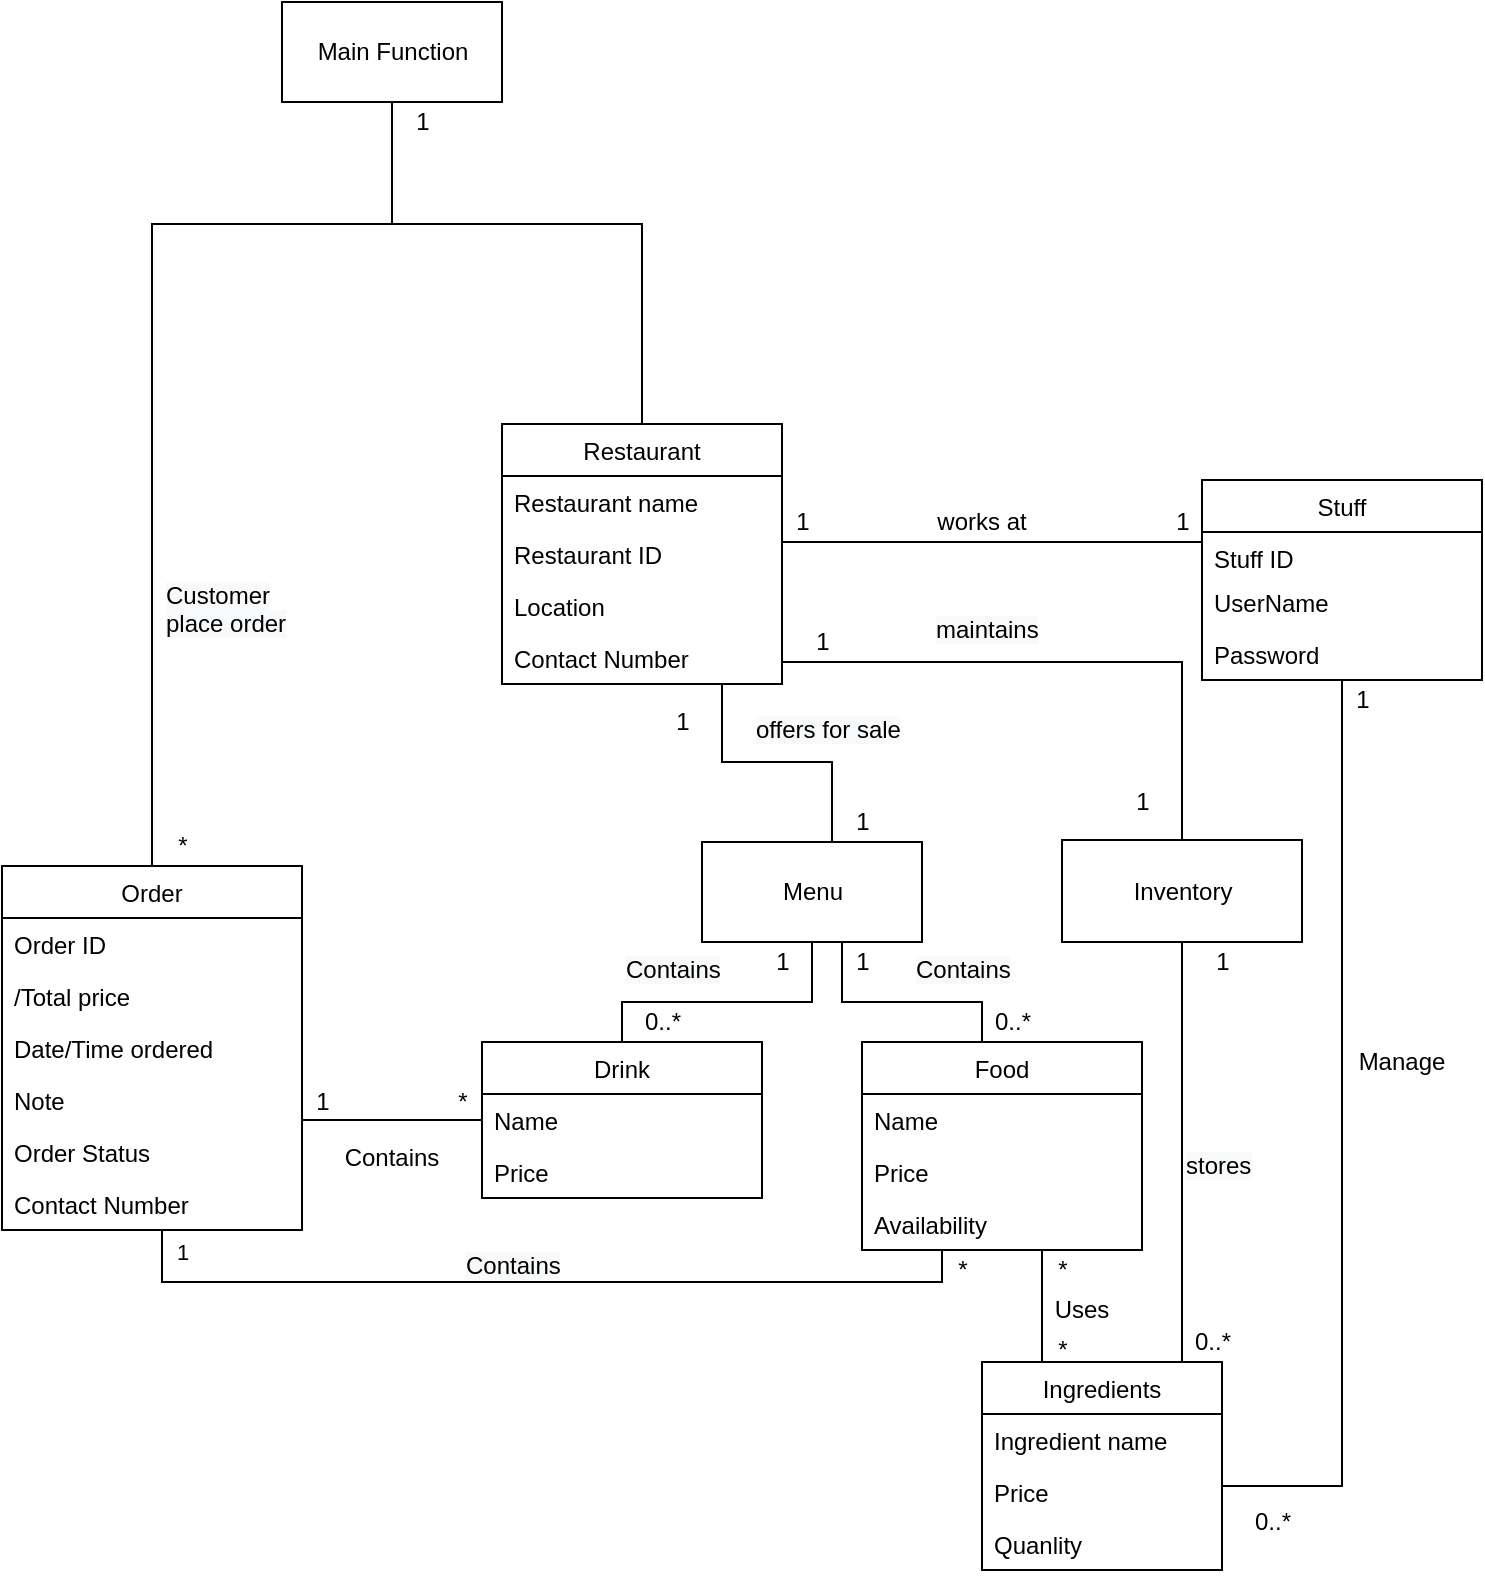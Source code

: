 <mxfile version="13.9.9" type="device"><diagram id="S2ypeOvvycpNAgAjA3mA" name="Page-1"><mxGraphModel dx="1422" dy="814" grid="1" gridSize="10" guides="1" tooltips="1" connect="1" arrows="1" fold="1" page="1" pageScale="1" pageWidth="827" pageHeight="1169" math="0" shadow="0"><root><mxCell id="0"/><mxCell id="1" parent="0"/><mxCell id="KycJKE3FsNJFsC_Osg_b-11" style="edgeStyle=orthogonalEdgeStyle;rounded=0;orthogonalLoop=1;jettySize=auto;html=1;endArrow=none;endFill=0;" parent="1" source="vUMNLVF5anmC9w9eSEwW-13" target="vUMNLVF5anmC9w9eSEwW-54" edge="1"><mxGeometry relative="1" as="geometry"><Array as="points"><mxPoint x="210" y="729"/><mxPoint x="210" y="729"/></Array></mxGeometry></mxCell><mxCell id="KycJKE3FsNJFsC_Osg_b-12" style="edgeStyle=orthogonalEdgeStyle;rounded=0;orthogonalLoop=1;jettySize=auto;html=1;endArrow=none;endFill=0;" parent="1" source="vUMNLVF5anmC9w9eSEwW-13" target="vUMNLVF5anmC9w9eSEwW-41" edge="1"><mxGeometry relative="1" as="geometry"><Array as="points"><mxPoint x="110" y="810"/><mxPoint x="500" y="810"/></Array></mxGeometry></mxCell><mxCell id="KycJKE3FsNJFsC_Osg_b-40" value="1" style="edgeLabel;html=1;align=center;verticalAlign=middle;resizable=0;points=[];" parent="KycJKE3FsNJFsC_Osg_b-12" vertex="1" connectable="0"><mxGeometry x="-0.957" relative="1" as="geometry"><mxPoint x="9.97" y="1.03" as="offset"/></mxGeometry></mxCell><mxCell id="vUMNLVF5anmC9w9eSEwW-13" value="Order" style="swimlane;fontStyle=0;childLayout=stackLayout;horizontal=1;startSize=26;fillColor=none;horizontalStack=0;resizeParent=1;resizeParentMax=0;resizeLast=0;collapsible=1;marginBottom=0;" parent="1" vertex="1"><mxGeometry x="30" y="602" width="150" height="182" as="geometry"/></mxCell><mxCell id="vUMNLVF5anmC9w9eSEwW-14" value="Order ID" style="text;strokeColor=none;fillColor=none;align=left;verticalAlign=top;spacingLeft=4;spacingRight=4;overflow=hidden;rotatable=0;points=[[0,0.5],[1,0.5]];portConstraint=eastwest;" parent="vUMNLVF5anmC9w9eSEwW-13" vertex="1"><mxGeometry y="26" width="150" height="26" as="geometry"/></mxCell><mxCell id="vUMNLVF5anmC9w9eSEwW-15" value="/Total price" style="text;strokeColor=none;fillColor=none;align=left;verticalAlign=top;spacingLeft=4;spacingRight=4;overflow=hidden;rotatable=0;points=[[0,0.5],[1,0.5]];portConstraint=eastwest;" parent="vUMNLVF5anmC9w9eSEwW-13" vertex="1"><mxGeometry y="52" width="150" height="26" as="geometry"/></mxCell><mxCell id="vUMNLVF5anmC9w9eSEwW-18" value="Date/Time ordered" style="text;strokeColor=none;fillColor=none;align=left;verticalAlign=top;spacingLeft=4;spacingRight=4;overflow=hidden;rotatable=0;points=[[0,0.5],[1,0.5]];portConstraint=eastwest;" parent="vUMNLVF5anmC9w9eSEwW-13" vertex="1"><mxGeometry y="78" width="150" height="26" as="geometry"/></mxCell><mxCell id="KycJKE3FsNJFsC_Osg_b-42" value="Note " style="text;strokeColor=none;fillColor=none;align=left;verticalAlign=top;spacingLeft=4;spacingRight=4;overflow=hidden;rotatable=0;points=[[0,0.5],[1,0.5]];portConstraint=eastwest;" parent="vUMNLVF5anmC9w9eSEwW-13" vertex="1"><mxGeometry y="104" width="150" height="26" as="geometry"/></mxCell><mxCell id="vUMNLVF5anmC9w9eSEwW-20" value="Order Status" style="text;strokeColor=none;fillColor=none;align=left;verticalAlign=top;spacingLeft=4;spacingRight=4;overflow=hidden;rotatable=0;points=[[0,0.5],[1,0.5]];portConstraint=eastwest;" parent="vUMNLVF5anmC9w9eSEwW-13" vertex="1"><mxGeometry y="130" width="150" height="26" as="geometry"/></mxCell><mxCell id="KycJKE3FsNJFsC_Osg_b-13" value="Contact Number" style="text;strokeColor=none;fillColor=none;align=left;verticalAlign=top;spacingLeft=4;spacingRight=4;overflow=hidden;rotatable=0;points=[[0,0.5],[1,0.5]];portConstraint=eastwest;" parent="vUMNLVF5anmC9w9eSEwW-13" vertex="1"><mxGeometry y="156" width="150" height="26" as="geometry"/></mxCell><mxCell id="KycJKE3FsNJFsC_Osg_b-15" style="edgeStyle=orthogonalEdgeStyle;rounded=0;orthogonalLoop=1;jettySize=auto;html=1;endArrow=none;endFill=0;" parent="1" source="vUMNLVF5anmC9w9eSEwW-36" target="vUMNLVF5anmC9w9eSEwW-26" edge="1"><mxGeometry relative="1" as="geometry"><Array as="points"><mxPoint x="700" y="912"/></Array><mxPoint x="800" y="680" as="sourcePoint"/></mxGeometry></mxCell><mxCell id="KycJKE3FsNJFsC_Osg_b-27" style="edgeStyle=orthogonalEdgeStyle;rounded=0;orthogonalLoop=1;jettySize=auto;html=1;entryX=0.5;entryY=1;entryDx=0;entryDy=0;endArrow=none;endFill=0;" parent="1" source="vUMNLVF5anmC9w9eSEwW-13" target="KycJKE3FsNJFsC_Osg_b-18" edge="1"><mxGeometry relative="1" as="geometry"><Array as="points"><mxPoint x="105" y="281"/><mxPoint x="225" y="281"/></Array><mxPoint x="105" y="401.0" as="sourcePoint"/></mxGeometry></mxCell><mxCell id="KycJKE3FsNJFsC_Osg_b-16" style="edgeStyle=orthogonalEdgeStyle;rounded=0;orthogonalLoop=1;jettySize=auto;html=1;endArrow=none;endFill=0;" parent="1" source="vUMNLVF5anmC9w9eSEwW-26" target="vUMNLVF5anmC9w9eSEwW-30" edge="1"><mxGeometry relative="1" as="geometry"><Array as="points"><mxPoint x="570" y="440"/><mxPoint x="570" y="440"/></Array></mxGeometry></mxCell><mxCell id="vUMNLVF5anmC9w9eSEwW-26" value="Stuff" style="swimlane;fontStyle=0;childLayout=stackLayout;horizontal=1;startSize=26;fillColor=none;horizontalStack=0;resizeParent=1;resizeParentMax=0;resizeLast=0;collapsible=1;marginBottom=0;" parent="1" vertex="1"><mxGeometry x="630" y="409" width="140" height="100" as="geometry"/></mxCell><mxCell id="vUMNLVF5anmC9w9eSEwW-27" value="Stuff ID" style="text;strokeColor=none;fillColor=none;align=left;verticalAlign=top;spacingLeft=4;spacingRight=4;overflow=hidden;rotatable=0;points=[[0,0.5],[1,0.5]];portConstraint=eastwest;" parent="vUMNLVF5anmC9w9eSEwW-26" vertex="1"><mxGeometry y="26" width="140" height="22" as="geometry"/></mxCell><mxCell id="9l4VpIScvD9xsvnCj6-5-21" value="UserName" style="text;strokeColor=none;fillColor=none;align=left;verticalAlign=top;spacingLeft=4;spacingRight=4;overflow=hidden;rotatable=0;points=[[0,0.5],[1,0.5]];portConstraint=eastwest;" vertex="1" parent="vUMNLVF5anmC9w9eSEwW-26"><mxGeometry y="48" width="140" height="26" as="geometry"/></mxCell><mxCell id="vUMNLVF5anmC9w9eSEwW-28" value="Password" style="text;strokeColor=none;fillColor=none;align=left;verticalAlign=top;spacingLeft=4;spacingRight=4;overflow=hidden;rotatable=0;points=[[0,0.5],[1,0.5]];portConstraint=eastwest;" parent="vUMNLVF5anmC9w9eSEwW-26" vertex="1"><mxGeometry y="74" width="140" height="26" as="geometry"/></mxCell><mxCell id="vUMNLVF5anmC9w9eSEwW-46" style="edgeStyle=orthogonalEdgeStyle;rounded=0;orthogonalLoop=1;jettySize=auto;html=1;endArrow=none;endFill=0;" parent="1" source="vUMNLVF5anmC9w9eSEwW-30" target="vUMNLVF5anmC9w9eSEwW-35" edge="1"><mxGeometry relative="1" as="geometry"><Array as="points"><mxPoint x="620" y="500"/></Array></mxGeometry></mxCell><mxCell id="vUMNLVF5anmC9w9eSEwW-47" style="edgeStyle=orthogonalEdgeStyle;rounded=0;orthogonalLoop=1;jettySize=auto;html=1;endArrow=none;endFill=0;" parent="1" source="vUMNLVF5anmC9w9eSEwW-30" target="vUMNLVF5anmC9w9eSEwW-40" edge="1"><mxGeometry relative="1" as="geometry"><Array as="points"><mxPoint x="390" y="550"/><mxPoint x="445" y="550"/></Array></mxGeometry></mxCell><mxCell id="KycJKE3FsNJFsC_Osg_b-28" style="edgeStyle=orthogonalEdgeStyle;rounded=0;orthogonalLoop=1;jettySize=auto;html=1;entryX=0.5;entryY=1;entryDx=0;entryDy=0;endArrow=none;endFill=0;" parent="1" source="vUMNLVF5anmC9w9eSEwW-30" target="KycJKE3FsNJFsC_Osg_b-18" edge="1"><mxGeometry relative="1" as="geometry"><Array as="points"><mxPoint x="350" y="281"/><mxPoint x="225" y="281"/></Array></mxGeometry></mxCell><mxCell id="vUMNLVF5anmC9w9eSEwW-30" value="Restaurant" style="swimlane;fontStyle=0;childLayout=stackLayout;horizontal=1;startSize=26;fillColor=none;horizontalStack=0;resizeParent=1;resizeParentMax=0;resizeLast=0;collapsible=1;marginBottom=0;" parent="1" vertex="1"><mxGeometry x="280" y="381" width="140" height="130" as="geometry"/></mxCell><mxCell id="vUMNLVF5anmC9w9eSEwW-31" value="Restaurant name" style="text;strokeColor=none;fillColor=none;align=left;verticalAlign=top;spacingLeft=4;spacingRight=4;overflow=hidden;rotatable=0;points=[[0,0.5],[1,0.5]];portConstraint=eastwest;" parent="vUMNLVF5anmC9w9eSEwW-30" vertex="1"><mxGeometry y="26" width="140" height="26" as="geometry"/></mxCell><mxCell id="vUMNLVF5anmC9w9eSEwW-32" value="Restaurant ID" style="text;strokeColor=none;fillColor=none;align=left;verticalAlign=top;spacingLeft=4;spacingRight=4;overflow=hidden;rotatable=0;points=[[0,0.5],[1,0.5]];portConstraint=eastwest;" parent="vUMNLVF5anmC9w9eSEwW-30" vertex="1"><mxGeometry y="52" width="140" height="26" as="geometry"/></mxCell><mxCell id="vUMNLVF5anmC9w9eSEwW-33" value="Location" style="text;strokeColor=none;fillColor=none;align=left;verticalAlign=top;spacingLeft=4;spacingRight=4;overflow=hidden;rotatable=0;points=[[0,0.5],[1,0.5]];portConstraint=eastwest;" parent="vUMNLVF5anmC9w9eSEwW-30" vertex="1"><mxGeometry y="78" width="140" height="26" as="geometry"/></mxCell><mxCell id="KycJKE3FsNJFsC_Osg_b-1" value="Contact Number" style="text;strokeColor=none;fillColor=none;align=left;verticalAlign=top;spacingLeft=4;spacingRight=4;overflow=hidden;rotatable=0;points=[[0,0.5],[1,0.5]];portConstraint=eastwest;" parent="vUMNLVF5anmC9w9eSEwW-30" vertex="1"><mxGeometry y="104" width="140" height="26" as="geometry"/></mxCell><mxCell id="9l4VpIScvD9xsvnCj6-5-5" style="edgeStyle=orthogonalEdgeStyle;rounded=0;orthogonalLoop=1;jettySize=auto;html=1;endArrow=none;endFill=0;" edge="1" parent="1" source="vUMNLVF5anmC9w9eSEwW-35" target="vUMNLVF5anmC9w9eSEwW-36"><mxGeometry relative="1" as="geometry"><Array as="points"><mxPoint x="620" y="760"/><mxPoint x="620" y="760"/></Array></mxGeometry></mxCell><mxCell id="vUMNLVF5anmC9w9eSEwW-35" value="Inventory" style="html=1;" parent="1" vertex="1"><mxGeometry x="560" y="589" width="120" height="51" as="geometry"/></mxCell><mxCell id="vUMNLVF5anmC9w9eSEwW-36" value="Ingredients" style="swimlane;fontStyle=0;childLayout=stackLayout;horizontal=1;startSize=26;fillColor=none;horizontalStack=0;resizeParent=1;resizeParentMax=0;resizeLast=0;collapsible=1;marginBottom=0;" parent="1" vertex="1"><mxGeometry x="520" y="850" width="120" height="104" as="geometry"/></mxCell><mxCell id="vUMNLVF5anmC9w9eSEwW-37" value="Ingredient name" style="text;strokeColor=none;fillColor=none;align=left;verticalAlign=top;spacingLeft=4;spacingRight=4;overflow=hidden;rotatable=0;points=[[0,0.5],[1,0.5]];portConstraint=eastwest;" parent="vUMNLVF5anmC9w9eSEwW-36" vertex="1"><mxGeometry y="26" width="120" height="26" as="geometry"/></mxCell><mxCell id="vUMNLVF5anmC9w9eSEwW-38" value="Price" style="text;strokeColor=none;fillColor=none;align=left;verticalAlign=top;spacingLeft=4;spacingRight=4;overflow=hidden;rotatable=0;points=[[0,0.5],[1,0.5]];portConstraint=eastwest;" parent="vUMNLVF5anmC9w9eSEwW-36" vertex="1"><mxGeometry y="52" width="120" height="26" as="geometry"/></mxCell><mxCell id="vUMNLVF5anmC9w9eSEwW-39" value="Quanlity" style="text;strokeColor=none;fillColor=none;align=left;verticalAlign=top;spacingLeft=4;spacingRight=4;overflow=hidden;rotatable=0;points=[[0,0.5],[1,0.5]];portConstraint=eastwest;" parent="vUMNLVF5anmC9w9eSEwW-36" vertex="1"><mxGeometry y="78" width="120" height="26" as="geometry"/></mxCell><mxCell id="vUMNLVF5anmC9w9eSEwW-48" style="edgeStyle=orthogonalEdgeStyle;rounded=0;orthogonalLoop=1;jettySize=auto;html=1;endArrow=none;endFill=0;" parent="1" source="vUMNLVF5anmC9w9eSEwW-40" target="vUMNLVF5anmC9w9eSEwW-41" edge="1"><mxGeometry relative="1" as="geometry"><Array as="points"><mxPoint x="450" y="670"/><mxPoint x="520" y="670"/></Array></mxGeometry></mxCell><mxCell id="vUMNLVF5anmC9w9eSEwW-58" style="edgeStyle=orthogonalEdgeStyle;rounded=0;orthogonalLoop=1;jettySize=auto;html=1;endArrow=none;endFill=0;" parent="1" source="vUMNLVF5anmC9w9eSEwW-40" target="vUMNLVF5anmC9w9eSEwW-54" edge="1"><mxGeometry relative="1" as="geometry"><Array as="points"><mxPoint x="435" y="670"/><mxPoint x="340" y="670"/></Array></mxGeometry></mxCell><mxCell id="vUMNLVF5anmC9w9eSEwW-40" value="Menu" style="html=1;" parent="1" vertex="1"><mxGeometry x="380" y="590" width="110" height="50" as="geometry"/></mxCell><mxCell id="vUMNLVF5anmC9w9eSEwW-51" style="edgeStyle=orthogonalEdgeStyle;rounded=0;orthogonalLoop=1;jettySize=auto;html=1;endArrow=none;endFill=0;" parent="1" source="vUMNLVF5anmC9w9eSEwW-41" target="vUMNLVF5anmC9w9eSEwW-36" edge="1"><mxGeometry relative="1" as="geometry"><Array as="points"><mxPoint x="550" y="800"/><mxPoint x="550" y="800"/></Array></mxGeometry></mxCell><mxCell id="vUMNLVF5anmC9w9eSEwW-41" value="Food" style="swimlane;fontStyle=0;childLayout=stackLayout;horizontal=1;startSize=26;fillColor=none;horizontalStack=0;resizeParent=1;resizeParentMax=0;resizeLast=0;collapsible=1;marginBottom=0;" parent="1" vertex="1"><mxGeometry x="460" y="690" width="140" height="104" as="geometry"/></mxCell><mxCell id="vUMNLVF5anmC9w9eSEwW-42" value="Name" style="text;strokeColor=none;fillColor=none;align=left;verticalAlign=top;spacingLeft=4;spacingRight=4;overflow=hidden;rotatable=0;points=[[0,0.5],[1,0.5]];portConstraint=eastwest;" parent="vUMNLVF5anmC9w9eSEwW-41" vertex="1"><mxGeometry y="26" width="140" height="26" as="geometry"/></mxCell><mxCell id="9l4VpIScvD9xsvnCj6-5-22" value="Price" style="text;strokeColor=none;fillColor=none;align=left;verticalAlign=top;spacingLeft=4;spacingRight=4;overflow=hidden;rotatable=0;points=[[0,0.5],[1,0.5]];portConstraint=eastwest;" vertex="1" parent="vUMNLVF5anmC9w9eSEwW-41"><mxGeometry y="52" width="140" height="26" as="geometry"/></mxCell><mxCell id="vUMNLVF5anmC9w9eSEwW-43" value="Availability " style="text;strokeColor=none;fillColor=none;align=left;verticalAlign=top;spacingLeft=4;spacingRight=4;overflow=hidden;rotatable=0;points=[[0,0.5],[1,0.5]];portConstraint=eastwest;" parent="vUMNLVF5anmC9w9eSEwW-41" vertex="1"><mxGeometry y="78" width="140" height="26" as="geometry"/></mxCell><mxCell id="vUMNLVF5anmC9w9eSEwW-54" value="Drink" style="swimlane;fontStyle=0;childLayout=stackLayout;horizontal=1;startSize=26;fillColor=none;horizontalStack=0;resizeParent=1;resizeParentMax=0;resizeLast=0;collapsible=1;marginBottom=0;" parent="1" vertex="1"><mxGeometry x="270" y="690" width="140" height="78" as="geometry"/></mxCell><mxCell id="vUMNLVF5anmC9w9eSEwW-55" value="Name" style="text;strokeColor=none;fillColor=none;align=left;verticalAlign=top;spacingLeft=4;spacingRight=4;overflow=hidden;rotatable=0;points=[[0,0.5],[1,0.5]];portConstraint=eastwest;" parent="vUMNLVF5anmC9w9eSEwW-54" vertex="1"><mxGeometry y="26" width="140" height="26" as="geometry"/></mxCell><mxCell id="vUMNLVF5anmC9w9eSEwW-56" value="Price" style="text;strokeColor=none;fillColor=none;align=left;verticalAlign=top;spacingLeft=4;spacingRight=4;overflow=hidden;rotatable=0;points=[[0,0.5],[1,0.5]];portConstraint=eastwest;" parent="vUMNLVF5anmC9w9eSEwW-54" vertex="1"><mxGeometry y="52" width="140" height="26" as="geometry"/></mxCell><mxCell id="KycJKE3FsNJFsC_Osg_b-18" value="Main Function" style="html=1;" parent="1" vertex="1"><mxGeometry x="170" y="170" width="110" height="50" as="geometry"/></mxCell><mxCell id="KycJKE3FsNJFsC_Osg_b-32" value="1" style="text;html=1;align=center;verticalAlign=middle;resizable=0;points=[];autosize=1;" parent="1" vertex="1"><mxGeometry x="230" y="220" width="20" height="20" as="geometry"/></mxCell><mxCell id="KycJKE3FsNJFsC_Osg_b-37" value="*" style="text;html=1;align=center;verticalAlign=middle;resizable=0;points=[];autosize=1;" parent="1" vertex="1"><mxGeometry x="250" y="710" width="20" height="20" as="geometry"/></mxCell><mxCell id="KycJKE3FsNJFsC_Osg_b-38" value="1" style="text;html=1;align=center;verticalAlign=middle;resizable=0;points=[];autosize=1;" parent="1" vertex="1"><mxGeometry x="180" y="710" width="20" height="20" as="geometry"/></mxCell><mxCell id="KycJKE3FsNJFsC_Osg_b-44" value="*" style="text;html=1;align=center;verticalAlign=middle;resizable=0;points=[];autosize=1;" parent="1" vertex="1"><mxGeometry x="550" y="834" width="20" height="20" as="geometry"/></mxCell><mxCell id="KycJKE3FsNJFsC_Osg_b-47" value="*" style="text;html=1;align=center;verticalAlign=middle;resizable=0;points=[];autosize=1;" parent="1" vertex="1"><mxGeometry x="110" y="582" width="20" height="20" as="geometry"/></mxCell><mxCell id="KycJKE3FsNJFsC_Osg_b-49" value="1" style="text;html=1;align=center;verticalAlign=middle;resizable=0;points=[];autosize=1;" parent="1" vertex="1"><mxGeometry x="420" y="420" width="20" height="20" as="geometry"/></mxCell><mxCell id="KycJKE3FsNJFsC_Osg_b-51" value="1&lt;br&gt;" style="text;html=1;align=center;verticalAlign=middle;resizable=0;points=[];autosize=1;" parent="1" vertex="1"><mxGeometry x="610" y="420" width="20" height="20" as="geometry"/></mxCell><mxCell id="9l4VpIScvD9xsvnCj6-5-10" value="works at" style="text;html=1;strokeColor=none;fillColor=none;align=center;verticalAlign=middle;whiteSpace=wrap;rounded=0;" vertex="1" parent="1"><mxGeometry x="490" y="420" width="60" height="20" as="geometry"/></mxCell><mxCell id="9l4VpIScvD9xsvnCj6-5-11" value="Manage" style="text;html=1;strokeColor=none;fillColor=none;align=center;verticalAlign=middle;whiteSpace=wrap;rounded=0;" vertex="1" parent="1"><mxGeometry x="710" y="690" width="40" height="20" as="geometry"/></mxCell><mxCell id="9l4VpIScvD9xsvnCj6-5-12" value="Contains" style="text;html=1;strokeColor=none;fillColor=none;align=center;verticalAlign=middle;whiteSpace=wrap;rounded=0;" vertex="1" parent="1"><mxGeometry x="205" y="738" width="40" height="20" as="geometry"/></mxCell><mxCell id="9l4VpIScvD9xsvnCj6-5-13" value="&lt;span style=&quot;color: rgb(0, 0, 0); font-family: helvetica; font-size: 12px; font-style: normal; font-weight: 400; letter-spacing: normal; text-align: center; text-indent: 0px; text-transform: none; word-spacing: 0px; background-color: rgb(248, 249, 250); display: inline; float: none;&quot;&gt;Contains&lt;/span&gt;" style="text;whiteSpace=wrap;html=1;" vertex="1" parent="1"><mxGeometry x="260" y="788" width="70" height="30" as="geometry"/></mxCell><mxCell id="9l4VpIScvD9xsvnCj6-5-14" value="&lt;span style=&quot;color: rgb(0 , 0 , 0) ; font-family: &amp;#34;helvetica&amp;#34; ; font-size: 12px ; font-style: normal ; font-weight: 400 ; letter-spacing: normal ; text-align: center ; text-indent: 0px ; text-transform: none ; word-spacing: 0px ; background-color: rgb(248 , 249 , 250) ; display: inline ; float: none&quot;&gt;Customer place order&lt;/span&gt;" style="text;whiteSpace=wrap;html=1;" vertex="1" parent="1"><mxGeometry x="110" y="453" width="70" height="30" as="geometry"/></mxCell><mxCell id="9l4VpIScvD9xsvnCj6-5-15" value="Uses" style="text;html=1;strokeColor=none;fillColor=none;align=center;verticalAlign=middle;whiteSpace=wrap;rounded=0;" vertex="1" parent="1"><mxGeometry x="550" y="814" width="40" height="20" as="geometry"/></mxCell><mxCell id="9l4VpIScvD9xsvnCj6-5-16" value="&lt;span style=&quot;color: rgb(0, 0, 0); font-family: helvetica; font-size: 12px; font-style: normal; font-weight: 400; letter-spacing: normal; text-align: center; text-indent: 0px; text-transform: none; word-spacing: 0px; background-color: rgb(248, 249, 250); display: inline; float: none;&quot;&gt;Contains&lt;/span&gt;" style="text;whiteSpace=wrap;html=1;" vertex="1" parent="1"><mxGeometry x="340" y="640" width="70" height="30" as="geometry"/></mxCell><mxCell id="9l4VpIScvD9xsvnCj6-5-17" value="&lt;span style=&quot;color: rgb(0, 0, 0); font-family: helvetica; font-size: 12px; font-style: normal; font-weight: 400; letter-spacing: normal; text-align: center; text-indent: 0px; text-transform: none; word-spacing: 0px; background-color: rgb(248, 249, 250); display: inline; float: none;&quot;&gt;Contains&lt;/span&gt;" style="text;whiteSpace=wrap;html=1;" vertex="1" parent="1"><mxGeometry x="485" y="640" width="70" height="30" as="geometry"/></mxCell><mxCell id="9l4VpIScvD9xsvnCj6-5-18" value="&lt;span style=&quot;color: rgb(0 , 0 , 0) ; font-family: &amp;#34;helvetica&amp;#34; ; font-size: 12px ; font-style: normal ; font-weight: 400 ; letter-spacing: normal ; text-align: center ; text-indent: 0px ; text-transform: none ; word-spacing: 0px ; background-color: rgb(248 , 249 , 250) ; display: inline ; float: none&quot;&gt;offers for sale&lt;/span&gt;" style="text;whiteSpace=wrap;html=1;" vertex="1" parent="1"><mxGeometry x="405" y="520" width="80" height="30" as="geometry"/></mxCell><mxCell id="9l4VpIScvD9xsvnCj6-5-19" value="&lt;span style=&quot;color: rgb(0 , 0 , 0) ; font-family: &amp;#34;helvetica&amp;#34; ; font-size: 12px ; font-style: normal ; font-weight: 400 ; letter-spacing: normal ; text-align: center ; text-indent: 0px ; text-transform: none ; word-spacing: 0px ; background-color: rgb(248 , 249 , 250) ; display: inline ; float: none&quot;&gt;maintains&lt;/span&gt;" style="text;whiteSpace=wrap;html=1;" vertex="1" parent="1"><mxGeometry x="495" y="470" width="70" height="30" as="geometry"/></mxCell><mxCell id="9l4VpIScvD9xsvnCj6-5-20" value="&lt;span style=&quot;color: rgb(0 , 0 , 0) ; font-family: &amp;#34;helvetica&amp;#34; ; font-size: 12px ; font-style: normal ; font-weight: 400 ; letter-spacing: normal ; text-align: center ; text-indent: 0px ; text-transform: none ; word-spacing: 0px ; background-color: rgb(248 , 249 , 250) ; display: inline ; float: none&quot;&gt;stores&lt;/span&gt;" style="text;whiteSpace=wrap;html=1;" vertex="1" parent="1"><mxGeometry x="620" y="738" width="70" height="30" as="geometry"/></mxCell><mxCell id="9l4VpIScvD9xsvnCj6-5-23" value="*" style="text;html=1;align=center;verticalAlign=middle;resizable=0;points=[];autosize=1;" vertex="1" parent="1"><mxGeometry x="550" y="794" width="20" height="20" as="geometry"/></mxCell><mxCell id="9l4VpIScvD9xsvnCj6-5-24" value="*" style="text;html=1;align=center;verticalAlign=middle;resizable=0;points=[];autosize=1;" vertex="1" parent="1"><mxGeometry x="500" y="794" width="20" height="20" as="geometry"/></mxCell><mxCell id="9l4VpIScvD9xsvnCj6-5-25" value="1" style="text;html=1;align=center;verticalAlign=middle;resizable=0;points=[];autosize=1;" vertex="1" parent="1"><mxGeometry x="360" y="520" width="20" height="20" as="geometry"/></mxCell><mxCell id="9l4VpIScvD9xsvnCj6-5-26" value="1" style="text;html=1;align=center;verticalAlign=middle;resizable=0;points=[];autosize=1;" vertex="1" parent="1"><mxGeometry x="450" y="570" width="20" height="20" as="geometry"/></mxCell><mxCell id="9l4VpIScvD9xsvnCj6-5-27" value="1" style="text;html=1;align=center;verticalAlign=middle;resizable=0;points=[];autosize=1;" vertex="1" parent="1"><mxGeometry x="590" y="560" width="20" height="20" as="geometry"/></mxCell><mxCell id="9l4VpIScvD9xsvnCj6-5-28" value="1" style="text;html=1;align=center;verticalAlign=middle;resizable=0;points=[];autosize=1;" vertex="1" parent="1"><mxGeometry x="430" y="480" width="20" height="20" as="geometry"/></mxCell><mxCell id="9l4VpIScvD9xsvnCj6-5-29" value="0..*" style="text;html=1;align=center;verticalAlign=middle;resizable=0;points=[];autosize=1;" vertex="1" parent="1"><mxGeometry x="345" y="670" width="30" height="20" as="geometry"/></mxCell><mxCell id="9l4VpIScvD9xsvnCj6-5-30" value="1" style="text;html=1;align=center;verticalAlign=middle;resizable=0;points=[];autosize=1;" vertex="1" parent="1"><mxGeometry x="410" y="640" width="20" height="20" as="geometry"/></mxCell><mxCell id="9l4VpIScvD9xsvnCj6-5-31" value="1" style="text;html=1;align=center;verticalAlign=middle;resizable=0;points=[];autosize=1;" vertex="1" parent="1"><mxGeometry x="450" y="640" width="20" height="20" as="geometry"/></mxCell><mxCell id="9l4VpIScvD9xsvnCj6-5-32" value="0..*" style="text;html=1;align=center;verticalAlign=middle;resizable=0;points=[];autosize=1;" vertex="1" parent="1"><mxGeometry x="520" y="670" width="30" height="20" as="geometry"/></mxCell><mxCell id="9l4VpIScvD9xsvnCj6-5-33" value="1" style="text;html=1;align=center;verticalAlign=middle;resizable=0;points=[];autosize=1;" vertex="1" parent="1"><mxGeometry x="700" y="509" width="20" height="20" as="geometry"/></mxCell><mxCell id="9l4VpIScvD9xsvnCj6-5-34" value="1" style="text;html=1;align=center;verticalAlign=middle;resizable=0;points=[];autosize=1;" vertex="1" parent="1"><mxGeometry x="630" y="640" width="20" height="20" as="geometry"/></mxCell><mxCell id="9l4VpIScvD9xsvnCj6-5-35" value="0..*" style="text;html=1;align=center;verticalAlign=middle;resizable=0;points=[];autosize=1;" vertex="1" parent="1"><mxGeometry x="620" y="830" width="30" height="20" as="geometry"/></mxCell><mxCell id="9l4VpIScvD9xsvnCj6-5-36" value="0..*" style="text;html=1;align=center;verticalAlign=middle;resizable=0;points=[];autosize=1;" vertex="1" parent="1"><mxGeometry x="650" y="920" width="30" height="20" as="geometry"/></mxCell></root></mxGraphModel></diagram></mxfile>